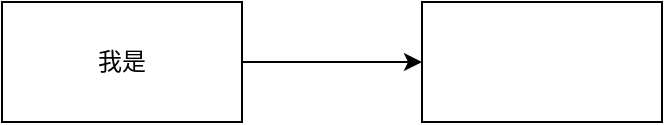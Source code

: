 <mxfile version="20.0.3" type="github">
  <diagram id="PrmzXuhJiqOq97uHlb59" name="第 1 页">
    <mxGraphModel dx="2249" dy="762" grid="1" gridSize="10" guides="1" tooltips="1" connect="1" arrows="1" fold="1" page="1" pageScale="1" pageWidth="827" pageHeight="1169" math="0" shadow="0">
      <root>
        <mxCell id="0" />
        <mxCell id="1" parent="0" />
        <mxCell id="gC9sp76RBLwbBsCsWngq-1" value="" style="rounded=0;whiteSpace=wrap;html=1;" parent="1" vertex="1">
          <mxGeometry x="-390" y="130" width="120" height="60" as="geometry" />
        </mxCell>
        <mxCell id="gC9sp76RBLwbBsCsWngq-3" value="" style="edgeStyle=orthogonalEdgeStyle;rounded=0;orthogonalLoop=1;jettySize=auto;html=1;" parent="1" source="gC9sp76RBLwbBsCsWngq-2" target="gC9sp76RBLwbBsCsWngq-1" edge="1">
          <mxGeometry relative="1" as="geometry" />
        </mxCell>
        <mxCell id="gC9sp76RBLwbBsCsWngq-2" value="我是" style="rounded=0;whiteSpace=wrap;html=1;" parent="1" vertex="1">
          <mxGeometry x="-600" y="130" width="120" height="60" as="geometry" />
        </mxCell>
      </root>
    </mxGraphModel>
  </diagram>
</mxfile>
